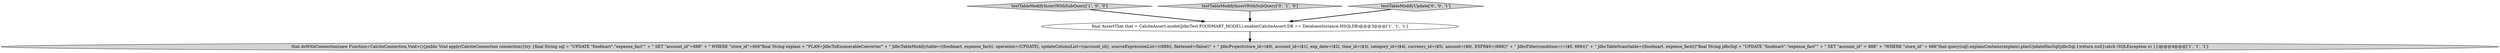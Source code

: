 digraph {
1 [style = filled, label = "testTableModifyInsertWithSubQuery['1', '0', '0']", fillcolor = lightgray, shape = diamond image = "AAA0AAABBB1BBB"];
0 [style = filled, label = "that.doWithConnection(new Function<CalciteConnection,Void>(){public Void apply(CalciteConnection connection){try {final String sql = \"UPDATE \"foodmart\".\"expense_fact\"\" + \" SET \"account_id\"=888\" + \" WHERE \"store_id\"=666\"final String explain = \"PLAN=JdbcToEnumerableConverter\" + \" JdbcTableModify(table=((foodmart, expense_fact((, operation=(UPDATE(, updateColumnList=((account_id((, sourceExpressionList=((888((, flattened=(false()\" + \" JdbcProject(store_id=($0(, account_id=($1(, exp_date=($2(, time_id=($3(, category_id=($4(, currency_id=($5(, amount=($6(, EXPR$0=(888()\" + \" JdbcFilter(condition=(=($0, 666)()\" + \" JdbcTableScan(table=((foodmart, expense_fact(()\"final String jdbcSql = \"UPDATE \"foodmart\".\"expense_fact\"\" + \" SET \"account_id\" = 888\" + \"WHERE \"store_id\" = 666\"that.query(sql).explainContains(explain).planUpdateHasSql(jdbcSql,1)return null}catch (SQLException e) }})@@@4@@@['1', '1', '1']", fillcolor = lightgray, shape = ellipse image = "AAA0AAABBB1BBB"];
2 [style = filled, label = "final AssertThat that = CalciteAssert.model(JdbcTest.FOODMART_MODEL).enable(CalciteAssert.DB == DatabaseInstance.HSQLDB)@@@3@@@['1', '1', '1']", fillcolor = white, shape = ellipse image = "AAA0AAABBB1BBB"];
3 [style = filled, label = "testTableModifyInsertWithSubQuery['0', '1', '0']", fillcolor = lightgray, shape = diamond image = "AAA0AAABBB2BBB"];
4 [style = filled, label = "testTableModifyUpdate['0', '0', '1']", fillcolor = lightgray, shape = diamond image = "AAA0AAABBB3BBB"];
2->0 [style = bold, label=""];
4->2 [style = bold, label=""];
3->2 [style = bold, label=""];
1->2 [style = bold, label=""];
}
